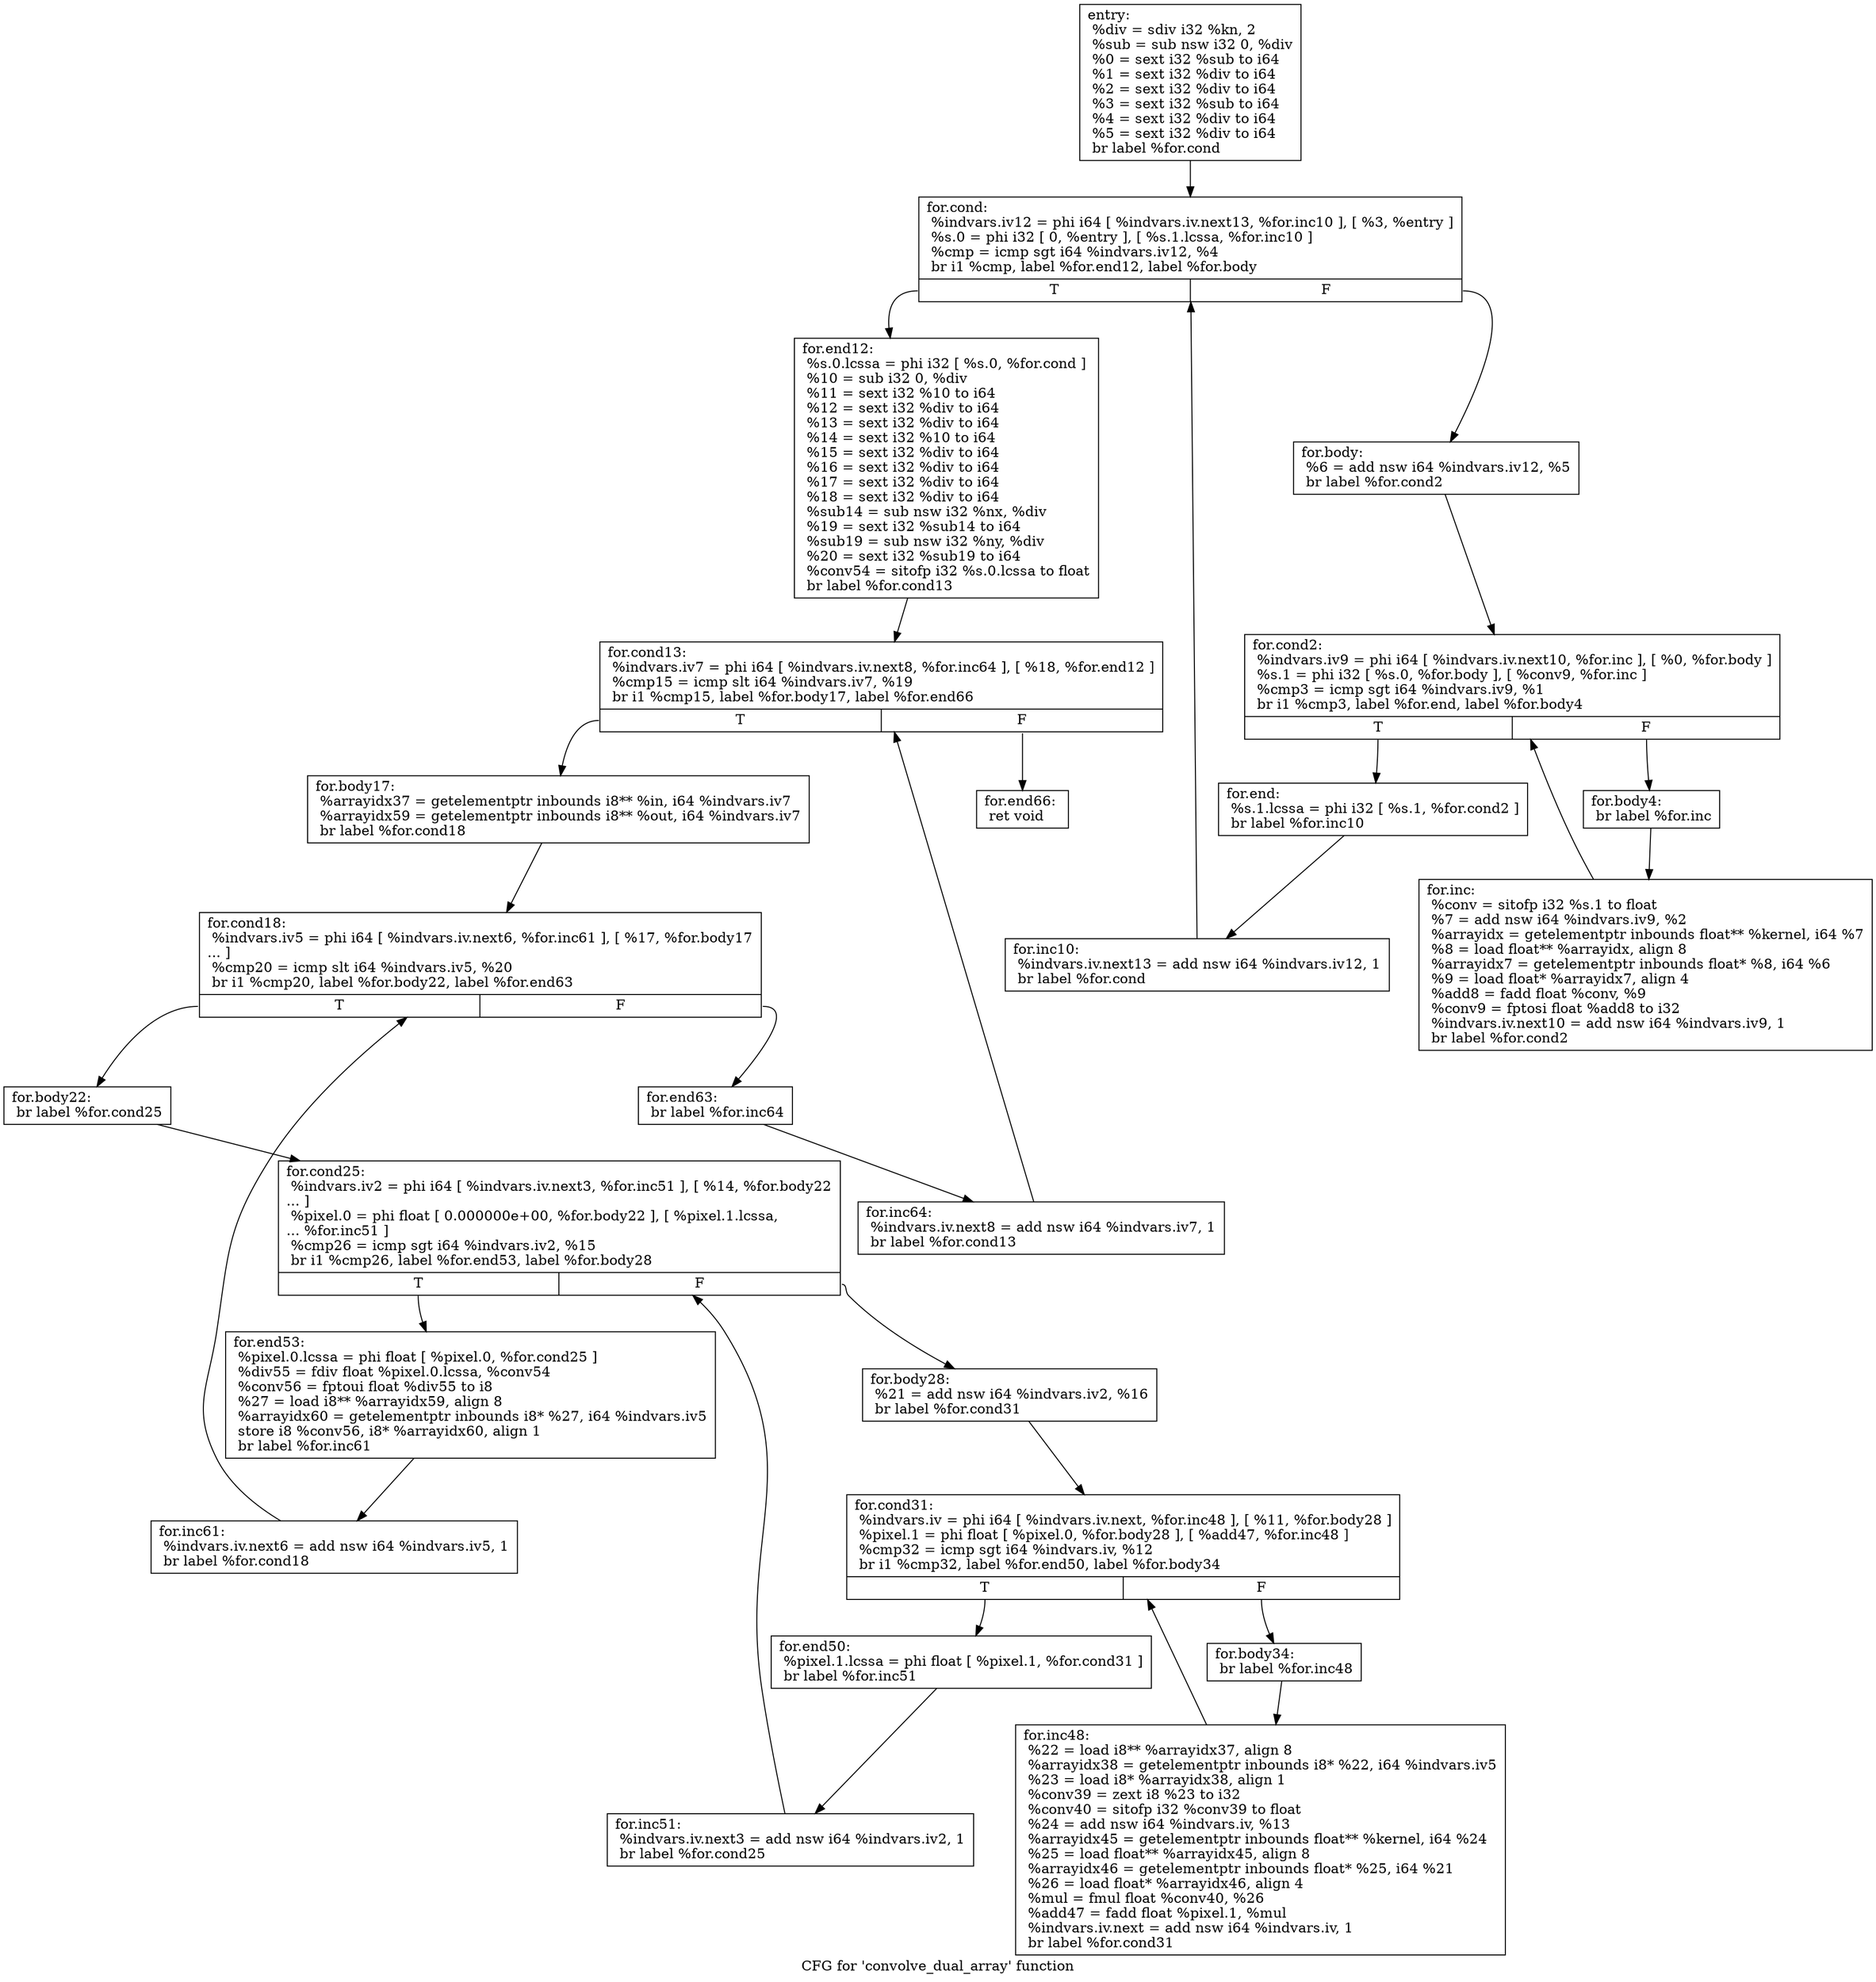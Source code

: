 digraph "CFG for 'convolve_dual_array' function" {
	label="CFG for 'convolve_dual_array' function";

	Node0x1118650 [shape=record,label="{entry:\l  %div = sdiv i32 %kn, 2\l  %sub = sub nsw i32 0, %div\l  %0 = sext i32 %sub to i64\l  %1 = sext i32 %div to i64\l  %2 = sext i32 %div to i64\l  %3 = sext i32 %sub to i64\l  %4 = sext i32 %div to i64\l  %5 = sext i32 %div to i64\l  br label %for.cond\l}"];
	Node0x1118650 -> Node0x111b480;
	Node0x111b480 [shape=record,label="{for.cond:                                         \l  %indvars.iv12 = phi i64 [ %indvars.iv.next13, %for.inc10 ], [ %3, %entry ]\l  %s.0 = phi i32 [ 0, %entry ], [ %s.1.lcssa, %for.inc10 ]\l  %cmp = icmp sgt i64 %indvars.iv12, %4\l  br i1 %cmp, label %for.end12, label %for.body\l|{<s0>T|<s1>F}}"];
	Node0x111b480:s0 -> Node0x111b720;
	Node0x111b480:s1 -> Node0x111b4e0;
	Node0x111b4e0 [shape=record,label="{for.body:                                         \l  %6 = add nsw i64 %indvars.iv12, %5\l  br label %for.cond2\l}"];
	Node0x111b4e0 -> Node0x111b540;
	Node0x111b540 [shape=record,label="{for.cond2:                                        \l  %indvars.iv9 = phi i64 [ %indvars.iv.next10, %for.inc ], [ %0, %for.body ]\l  %s.1 = phi i32 [ %s.0, %for.body ], [ %conv9, %for.inc ]\l  %cmp3 = icmp sgt i64 %indvars.iv9, %1\l  br i1 %cmp3, label %for.end, label %for.body4\l|{<s0>T|<s1>F}}"];
	Node0x111b540:s0 -> Node0x111b660;
	Node0x111b540:s1 -> Node0x111b5a0;
	Node0x111b5a0 [shape=record,label="{for.body4:                                        \l  br label %for.inc\l}"];
	Node0x111b5a0 -> Node0x111b600;
	Node0x111b600 [shape=record,label="{for.inc:                                          \l  %conv = sitofp i32 %s.1 to float\l  %7 = add nsw i64 %indvars.iv9, %2\l  %arrayidx = getelementptr inbounds float** %kernel, i64 %7\l  %8 = load float** %arrayidx, align 8\l  %arrayidx7 = getelementptr inbounds float* %8, i64 %6\l  %9 = load float* %arrayidx7, align 4\l  %add8 = fadd float %conv, %9\l  %conv9 = fptosi float %add8 to i32\l  %indvars.iv.next10 = add nsw i64 %indvars.iv9, 1\l  br label %for.cond2\l}"];
	Node0x111b600 -> Node0x111b540;
	Node0x111b660 [shape=record,label="{for.end:                                          \l  %s.1.lcssa = phi i32 [ %s.1, %for.cond2 ]\l  br label %for.inc10\l}"];
	Node0x111b660 -> Node0x111b6c0;
	Node0x111b6c0 [shape=record,label="{for.inc10:                                        \l  %indvars.iv.next13 = add nsw i64 %indvars.iv12, 1\l  br label %for.cond\l}"];
	Node0x111b6c0 -> Node0x111b480;
	Node0x111b720 [shape=record,label="{for.end12:                                        \l  %s.0.lcssa = phi i32 [ %s.0, %for.cond ]\l  %10 = sub i32 0, %div\l  %11 = sext i32 %10 to i64\l  %12 = sext i32 %div to i64\l  %13 = sext i32 %div to i64\l  %14 = sext i32 %10 to i64\l  %15 = sext i32 %div to i64\l  %16 = sext i32 %div to i64\l  %17 = sext i32 %div to i64\l  %18 = sext i32 %div to i64\l  %sub14 = sub nsw i32 %nx, %div\l  %19 = sext i32 %sub14 to i64\l  %sub19 = sub nsw i32 %ny, %div\l  %20 = sext i32 %sub19 to i64\l  %conv54 = sitofp i32 %s.0.lcssa to float\l  br label %for.cond13\l}"];
	Node0x111b720 -> Node0x111b9d0;
	Node0x111b9d0 [shape=record,label="{for.cond13:                                       \l  %indvars.iv7 = phi i64 [ %indvars.iv.next8, %for.inc64 ], [ %18, %for.end12 ]\l  %cmp15 = icmp slt i64 %indvars.iv7, %19\l  br i1 %cmp15, label %for.body17, label %for.end66\l|{<s0>T|<s1>F}}"];
	Node0x111b9d0:s0 -> Node0x111ba30;
	Node0x111b9d0:s1 -> Node0x111bf70;
	Node0x111ba30 [shape=record,label="{for.body17:                                       \l  %arrayidx37 = getelementptr inbounds i8** %in, i64 %indvars.iv7\l  %arrayidx59 = getelementptr inbounds i8** %out, i64 %indvars.iv7\l  br label %for.cond18\l}"];
	Node0x111ba30 -> Node0x111ba90;
	Node0x111ba90 [shape=record,label="{for.cond18:                                       \l  %indvars.iv5 = phi i64 [ %indvars.iv.next6, %for.inc61 ], [ %17, %for.body17\l... ]\l  %cmp20 = icmp slt i64 %indvars.iv5, %20\l  br i1 %cmp20, label %for.body22, label %for.end63\l|{<s0>T|<s1>F}}"];
	Node0x111ba90:s0 -> Node0x111baf0;
	Node0x111ba90:s1 -> Node0x111beb0;
	Node0x111baf0 [shape=record,label="{for.body22:                                       \l  br label %for.cond25\l}"];
	Node0x111baf0 -> Node0x111bb50;
	Node0x111bb50 [shape=record,label="{for.cond25:                                       \l  %indvars.iv2 = phi i64 [ %indvars.iv.next3, %for.inc51 ], [ %14, %for.body22\l... ]\l  %pixel.0 = phi float [ 0.000000e+00, %for.body22 ], [ %pixel.1.lcssa,\l... %for.inc51 ]\l  %cmp26 = icmp sgt i64 %indvars.iv2, %15\l  br i1 %cmp26, label %for.end53, label %for.body28\l|{<s0>T|<s1>F}}"];
	Node0x111bb50:s0 -> Node0x111bdf0;
	Node0x111bb50:s1 -> Node0x111bbb0;
	Node0x111bbb0 [shape=record,label="{for.body28:                                       \l  %21 = add nsw i64 %indvars.iv2, %16\l  br label %for.cond31\l}"];
	Node0x111bbb0 -> Node0x111bc10;
	Node0x111bc10 [shape=record,label="{for.cond31:                                       \l  %indvars.iv = phi i64 [ %indvars.iv.next, %for.inc48 ], [ %11, %for.body28 ]\l  %pixel.1 = phi float [ %pixel.0, %for.body28 ], [ %add47, %for.inc48 ]\l  %cmp32 = icmp sgt i64 %indvars.iv, %12\l  br i1 %cmp32, label %for.end50, label %for.body34\l|{<s0>T|<s1>F}}"];
	Node0x111bc10:s0 -> Node0x111bd30;
	Node0x111bc10:s1 -> Node0x111bc70;
	Node0x111bc70 [shape=record,label="{for.body34:                                       \l  br label %for.inc48\l}"];
	Node0x111bc70 -> Node0x111bcd0;
	Node0x111bcd0 [shape=record,label="{for.inc48:                                        \l  %22 = load i8** %arrayidx37, align 8\l  %arrayidx38 = getelementptr inbounds i8* %22, i64 %indvars.iv5\l  %23 = load i8* %arrayidx38, align 1\l  %conv39 = zext i8 %23 to i32\l  %conv40 = sitofp i32 %conv39 to float\l  %24 = add nsw i64 %indvars.iv, %13\l  %arrayidx45 = getelementptr inbounds float** %kernel, i64 %24\l  %25 = load float** %arrayidx45, align 8\l  %arrayidx46 = getelementptr inbounds float* %25, i64 %21\l  %26 = load float* %arrayidx46, align 4\l  %mul = fmul float %conv40, %26\l  %add47 = fadd float %pixel.1, %mul\l  %indvars.iv.next = add nsw i64 %indvars.iv, 1\l  br label %for.cond31\l}"];
	Node0x111bcd0 -> Node0x111bc10;
	Node0x111bd30 [shape=record,label="{for.end50:                                        \l  %pixel.1.lcssa = phi float [ %pixel.1, %for.cond31 ]\l  br label %for.inc51\l}"];
	Node0x111bd30 -> Node0x111bd90;
	Node0x111bd90 [shape=record,label="{for.inc51:                                        \l  %indvars.iv.next3 = add nsw i64 %indvars.iv2, 1\l  br label %for.cond25\l}"];
	Node0x111bd90 -> Node0x111bb50;
	Node0x111bdf0 [shape=record,label="{for.end53:                                        \l  %pixel.0.lcssa = phi float [ %pixel.0, %for.cond25 ]\l  %div55 = fdiv float %pixel.0.lcssa, %conv54\l  %conv56 = fptoui float %div55 to i8\l  %27 = load i8** %arrayidx59, align 8\l  %arrayidx60 = getelementptr inbounds i8* %27, i64 %indvars.iv5\l  store i8 %conv56, i8* %arrayidx60, align 1\l  br label %for.inc61\l}"];
	Node0x111bdf0 -> Node0x111be50;
	Node0x111be50 [shape=record,label="{for.inc61:                                        \l  %indvars.iv.next6 = add nsw i64 %indvars.iv5, 1\l  br label %for.cond18\l}"];
	Node0x111be50 -> Node0x111ba90;
	Node0x111beb0 [shape=record,label="{for.end63:                                        \l  br label %for.inc64\l}"];
	Node0x111beb0 -> Node0x111bf10;
	Node0x111bf10 [shape=record,label="{for.inc64:                                        \l  %indvars.iv.next8 = add nsw i64 %indvars.iv7, 1\l  br label %for.cond13\l}"];
	Node0x111bf10 -> Node0x111b9d0;
	Node0x111bf70 [shape=record,label="{for.end66:                                        \l  ret void\l}"];
}
